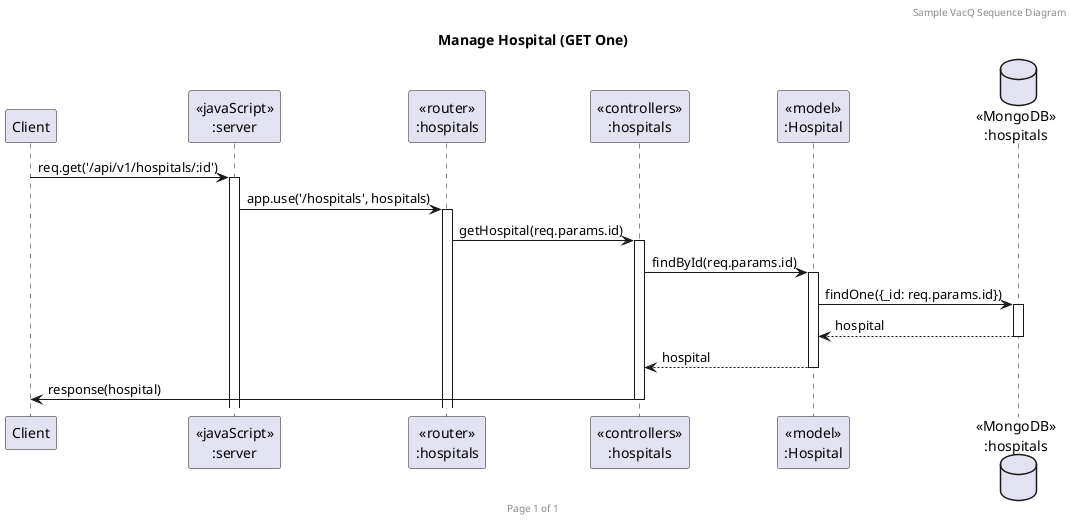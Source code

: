 @startuml Manage Hospital (GET One)

header Sample VacQ Sequence Diagram
footer Page %page% of %lastpage%
title "Manage Hospital (GET One)"

participant "Client" as client
participant "<<javaScript>>\n:server" as server
participant "<<router>>\n:hospitals" as routerHospitals
participant "<<controllers>>\n:hospitals" as controllersHospitals
participant "<<model>>\n:Hospital" as modelHospital
database "<<MongoDB>>\n:hospitals" as HospitalsDatabase

client->server ++: req.get('/api/v1/hospitals/:id')
server->routerHospitals ++: app.use('/hospitals', hospitals)
routerHospitals -> controllersHospitals ++: getHospital(req.params.id)
controllersHospitals->modelHospital ++: findById(req.params.id)
modelHospital ->HospitalsDatabase ++: findOne({_id: req.params.id})
HospitalsDatabase --> modelHospital --: hospital
controllersHospitals <-- modelHospital --: hospital
controllersHospitals->client --: response(hospital)

@enduml
